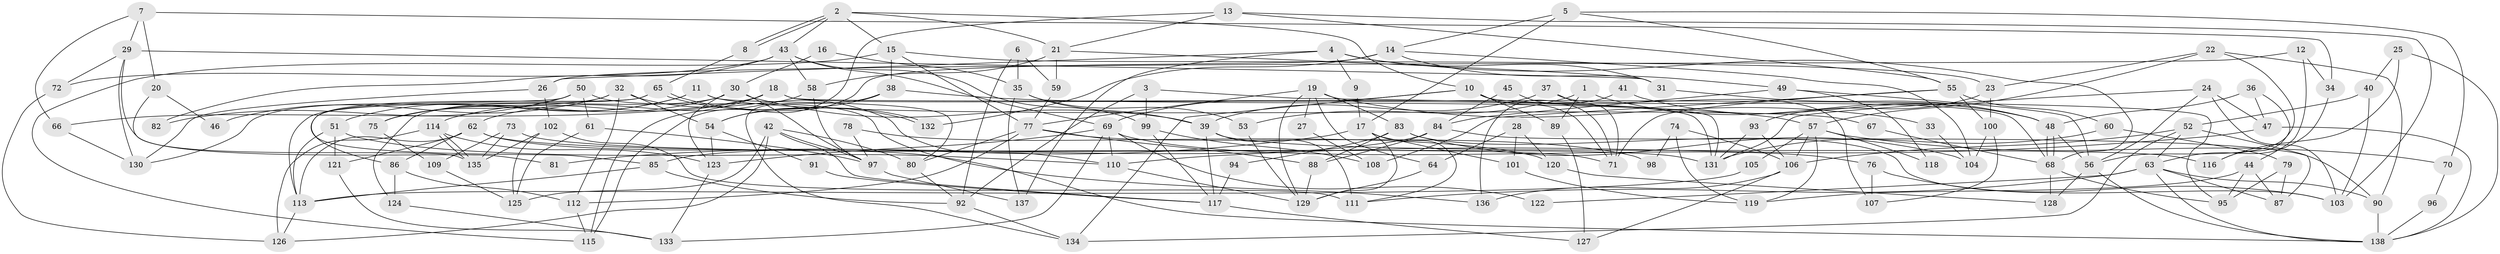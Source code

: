 // coarse degree distribution, {3: 0.14545454545454545, 20: 0.01818181818181818, 13: 0.01818181818181818, 10: 0.09090909090909091, 16: 0.01818181818181818, 8: 0.10909090909090909, 7: 0.07272727272727272, 6: 0.09090909090909091, 4: 0.12727272727272726, 9: 0.05454545454545454, 2: 0.14545454545454545, 5: 0.09090909090909091, 11: 0.01818181818181818}
// Generated by graph-tools (version 1.1) at 2025/18/03/04/25 18:18:36]
// undirected, 138 vertices, 276 edges
graph export_dot {
graph [start="1"]
  node [color=gray90,style=filled];
  1;
  2;
  3;
  4;
  5;
  6;
  7;
  8;
  9;
  10;
  11;
  12;
  13;
  14;
  15;
  16;
  17;
  18;
  19;
  20;
  21;
  22;
  23;
  24;
  25;
  26;
  27;
  28;
  29;
  30;
  31;
  32;
  33;
  34;
  35;
  36;
  37;
  38;
  39;
  40;
  41;
  42;
  43;
  44;
  45;
  46;
  47;
  48;
  49;
  50;
  51;
  52;
  53;
  54;
  55;
  56;
  57;
  58;
  59;
  60;
  61;
  62;
  63;
  64;
  65;
  66;
  67;
  68;
  69;
  70;
  71;
  72;
  73;
  74;
  75;
  76;
  77;
  78;
  79;
  80;
  81;
  82;
  83;
  84;
  85;
  86;
  87;
  88;
  89;
  90;
  91;
  92;
  93;
  94;
  95;
  96;
  97;
  98;
  99;
  100;
  101;
  102;
  103;
  104;
  105;
  106;
  107;
  108;
  109;
  110;
  111;
  112;
  113;
  114;
  115;
  116;
  117;
  118;
  119;
  120;
  121;
  122;
  123;
  124;
  125;
  126;
  127;
  128;
  129;
  130;
  131;
  132;
  133;
  134;
  135;
  136;
  137;
  138;
  1 -- 53;
  1 -- 48;
  1 -- 89;
  2 -- 8;
  2 -- 8;
  2 -- 43;
  2 -- 10;
  2 -- 15;
  2 -- 21;
  3 -- 92;
  3 -- 131;
  3 -- 99;
  4 -- 68;
  4 -- 31;
  4 -- 9;
  4 -- 26;
  4 -- 137;
  5 -- 14;
  5 -- 55;
  5 -- 17;
  5 -- 70;
  6 -- 59;
  6 -- 92;
  6 -- 35;
  7 -- 29;
  7 -- 66;
  7 -- 20;
  7 -- 34;
  8 -- 65;
  9 -- 17;
  10 -- 71;
  10 -- 68;
  10 -- 69;
  10 -- 89;
  10 -- 134;
  11 -- 80;
  11 -- 51;
  11 -- 67;
  11 -- 75;
  12 -- 34;
  12 -- 26;
  12 -- 44;
  13 -- 21;
  13 -- 115;
  13 -- 55;
  13 -- 103;
  14 -- 104;
  14 -- 54;
  14 -- 49;
  14 -- 132;
  15 -- 77;
  15 -- 23;
  15 -- 38;
  15 -- 115;
  16 -- 35;
  16 -- 30;
  17 -- 111;
  17 -- 81;
  17 -- 101;
  17 -- 129;
  18 -- 95;
  18 -- 114;
  18 -- 66;
  18 -- 115;
  18 -- 131;
  19 -- 83;
  19 -- 129;
  19 -- 27;
  19 -- 33;
  19 -- 64;
  19 -- 77;
  20 -- 135;
  20 -- 46;
  21 -- 58;
  21 -- 31;
  21 -- 59;
  22 -- 90;
  22 -- 23;
  22 -- 56;
  22 -- 57;
  23 -- 93;
  23 -- 100;
  24 -- 56;
  24 -- 103;
  24 -- 47;
  24 -- 131;
  25 -- 138;
  25 -- 116;
  25 -- 40;
  26 -- 102;
  26 -- 130;
  27 -- 108;
  28 -- 101;
  28 -- 64;
  28 -- 120;
  29 -- 130;
  29 -- 31;
  29 -- 72;
  29 -- 81;
  30 -- 97;
  30 -- 123;
  30 -- 39;
  30 -- 75;
  30 -- 124;
  31 -- 48;
  32 -- 112;
  32 -- 54;
  32 -- 46;
  32 -- 110;
  32 -- 130;
  33 -- 104;
  34 -- 63;
  35 -- 39;
  35 -- 53;
  35 -- 137;
  36 -- 47;
  36 -- 48;
  36 -- 116;
  37 -- 39;
  37 -- 71;
  37 -- 107;
  38 -- 57;
  38 -- 54;
  38 -- 134;
  39 -- 111;
  39 -- 116;
  39 -- 117;
  40 -- 103;
  40 -- 52;
  41 -- 48;
  41 -- 136;
  42 -- 97;
  42 -- 80;
  42 -- 117;
  42 -- 125;
  42 -- 126;
  43 -- 99;
  43 -- 72;
  43 -- 58;
  43 -- 69;
  43 -- 82;
  44 -- 87;
  44 -- 95;
  44 -- 119;
  45 -- 84;
  45 -- 71;
  47 -- 110;
  47 -- 138;
  48 -- 56;
  48 -- 68;
  48 -- 68;
  49 -- 56;
  49 -- 84;
  49 -- 118;
  50 -- 75;
  50 -- 85;
  50 -- 61;
  50 -- 82;
  50 -- 136;
  51 -- 110;
  51 -- 121;
  51 -- 113;
  52 -- 134;
  52 -- 63;
  52 -- 87;
  52 -- 106;
  53 -- 129;
  54 -- 123;
  54 -- 91;
  55 -- 60;
  55 -- 71;
  55 -- 100;
  55 -- 108;
  56 -- 138;
  56 -- 128;
  57 -- 106;
  57 -- 70;
  57 -- 105;
  57 -- 118;
  57 -- 119;
  58 -- 62;
  58 -- 97;
  59 -- 77;
  60 -- 131;
  60 -- 79;
  61 -- 97;
  61 -- 125;
  62 -- 138;
  62 -- 113;
  62 -- 71;
  62 -- 86;
  62 -- 121;
  63 -- 138;
  63 -- 87;
  63 -- 90;
  63 -- 111;
  63 -- 122;
  64 -- 129;
  65 -- 132;
  65 -- 132;
  65 -- 113;
  65 -- 86;
  66 -- 130;
  67 -- 68;
  68 -- 95;
  68 -- 128;
  69 -- 76;
  69 -- 110;
  69 -- 122;
  69 -- 123;
  69 -- 133;
  70 -- 96;
  72 -- 126;
  73 -- 131;
  73 -- 109;
  73 -- 135;
  74 -- 119;
  74 -- 106;
  74 -- 98;
  75 -- 109;
  76 -- 107;
  76 -- 103;
  77 -- 112;
  77 -- 80;
  77 -- 88;
  77 -- 98;
  78 -- 120;
  78 -- 97;
  79 -- 87;
  79 -- 95;
  80 -- 92;
  83 -- 88;
  83 -- 103;
  83 -- 94;
  83 -- 104;
  84 -- 88;
  84 -- 85;
  84 -- 90;
  85 -- 113;
  85 -- 92;
  86 -- 112;
  86 -- 124;
  88 -- 129;
  89 -- 127;
  90 -- 138;
  91 -- 117;
  92 -- 134;
  93 -- 106;
  93 -- 131;
  94 -- 117;
  96 -- 138;
  97 -- 137;
  99 -- 117;
  99 -- 108;
  100 -- 104;
  100 -- 107;
  101 -- 119;
  102 -- 125;
  102 -- 135;
  102 -- 111;
  105 -- 113;
  106 -- 127;
  106 -- 136;
  109 -- 125;
  110 -- 129;
  112 -- 115;
  113 -- 126;
  114 -- 135;
  114 -- 135;
  114 -- 123;
  114 -- 126;
  117 -- 127;
  120 -- 128;
  121 -- 133;
  123 -- 133;
  124 -- 133;
}
